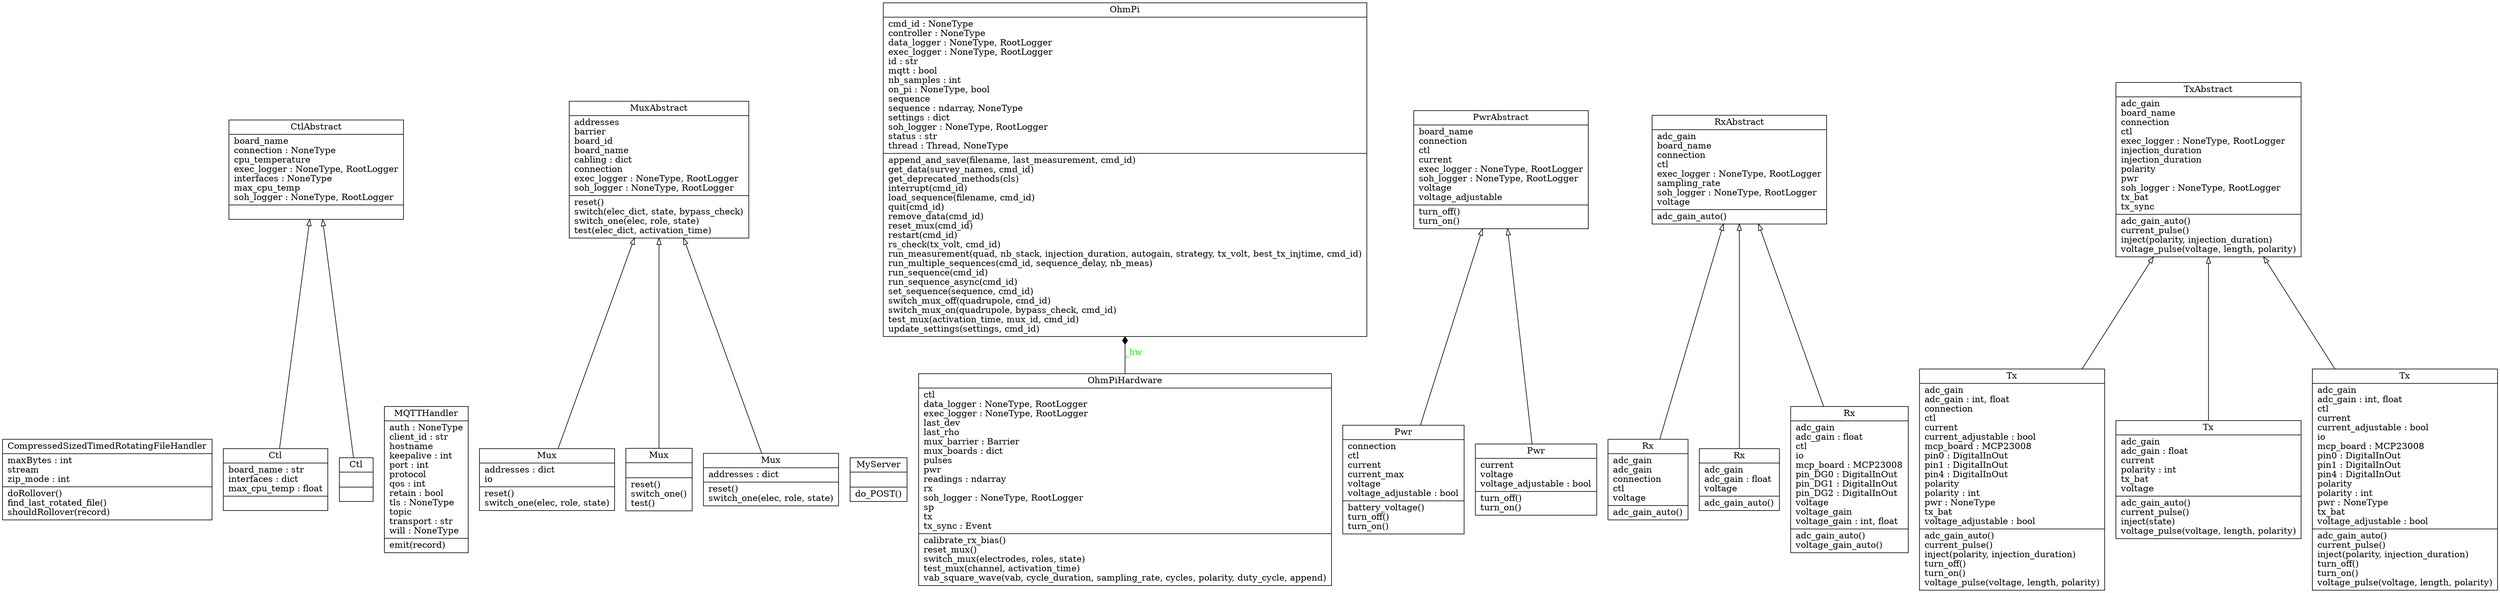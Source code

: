 digraph "classes_uml_ohmpi" {
charset="utf-8"
rankdir=BT
"0" [label="{CompressedSizedTimedRotatingFileHandler|maxBytes : int\lstream\lzip_mode : int\l|doRollover()\lfind_last_rotated_file()\lshouldRollover(record)\l}", shape="record"];
"1" [label="{Ctl|board_name : str\linterfaces : dict\lmax_cpu_temp : float\l|}", shape="record"];
"2" [label="{Ctl|\l|}", shape="record"];
"3" [label="{CtlAbstract|board_name\lconnection : NoneType\lcpu_temperature\lexec_logger : NoneType, RootLogger\linterfaces : NoneType\lmax_cpu_temp\lsoh_logger : NoneType, RootLogger\l|}", shape="record"];
"4" [label="{MQTTHandler|auth : NoneType\lclient_id : str\lhostname\lkeepalive : int\lport : int\lprotocol\lqos : int\lretain : bool\ltls : NoneType\ltopic\ltransport : str\lwill : NoneType\l|emit(record)\l}", shape="record"];
"5" [label="{Mux|addresses : dict\lio\l|reset()\lswitch_one(elec, role, state)\l}", shape="record"];
"6" [label="{Mux|\l|reset()\lswitch_one()\ltest()\l}", shape="record"];
"7" [label="{Mux|addresses : dict\l|reset()\lswitch_one(elec, role, state)\l}", shape="record"];
"8" [label="{MuxAbstract|addresses\lbarrier\lboard_id\lboard_name\lcabling : dict\lconnection\lexec_logger : NoneType, RootLogger\lsoh_logger : NoneType, RootLogger\l|reset()\lswitch(elec_dict, state, bypass_check)\lswitch_one(elec, role, state)\ltest(elec_dict, activation_time)\l}", shape="record"];
"9" [label="{MyServer|\l|do_POST()\l}", shape="record"];
"10" [label="{OhmPi|cmd_id : NoneType\lcontroller : NoneType\ldata_logger : NoneType, RootLogger\lexec_logger : NoneType, RootLogger\lid : str\lmqtt : bool\lnb_samples : int\lon_pi : NoneType, bool\lsequence\lsequence : ndarray, NoneType\lsettings : dict\lsoh_logger : NoneType, RootLogger\lstatus : str\lthread : Thread, NoneType\l|append_and_save(filename, last_measurement, cmd_id)\lget_data(survey_names, cmd_id)\lget_deprecated_methods(cls)\linterrupt(cmd_id)\lload_sequence(filename, cmd_id)\lquit(cmd_id)\lremove_data(cmd_id)\lreset_mux(cmd_id)\lrestart(cmd_id)\lrs_check(tx_volt, cmd_id)\lrun_measurement(quad, nb_stack, injection_duration, autogain, strategy, tx_volt, best_tx_injtime, cmd_id)\lrun_multiple_sequences(cmd_id, sequence_delay, nb_meas)\lrun_sequence(cmd_id)\lrun_sequence_async(cmd_id)\lset_sequence(sequence, cmd_id)\lswitch_mux_off(quadrupole, cmd_id)\lswitch_mux_on(quadrupole, bypass_check, cmd_id)\ltest_mux(activation_time, mux_id, cmd_id)\lupdate_settings(settings, cmd_id)\l}", shape="record"];
"11" [label="{OhmPiHardware|ctl\ldata_logger : NoneType, RootLogger\lexec_logger : NoneType, RootLogger\llast_dev\llast_rho\lmux_barrier : Barrier\lmux_boards : dict\lpulses\lpwr\lreadings : ndarray\lrx\lsoh_logger : NoneType, RootLogger\lsp\ltx\ltx_sync : Event\l|calibrate_rx_bias()\lreset_mux()\lswitch_mux(electrodes, roles, state)\ltest_mux(channel, activation_time)\lvab_square_wave(vab, cycle_duration, sampling_rate, cycles, polarity, duty_cycle, append)\l}", shape="record"];
"12" [label="{Pwr|connection\lctl\lcurrent\lcurrent_max\lvoltage\lvoltage_adjustable : bool\l|battery_voltage()\lturn_off()\lturn_on()\l}", shape="record"];
"13" [label="{Pwr|current\lvoltage\lvoltage_adjustable : bool\l|turn_off()\lturn_on()\l}", shape="record"];
"14" [label="{PwrAbstract|board_name\lconnection\lctl\lcurrent\lexec_logger : NoneType, RootLogger\lsoh_logger : NoneType, RootLogger\lvoltage\lvoltage_adjustable\l|turn_off()\lturn_on()\l}", shape="record"];
"15" [label="{Rx|adc_gain\ladc_gain\lconnection\lctl\lvoltage\l|adc_gain_auto()\l}", shape="record"];
"16" [label="{Rx|adc_gain\ladc_gain : float\lvoltage\l|adc_gain_auto()\l}", shape="record"];
"17" [label="{Rx|adc_gain\ladc_gain : float\lctl\lio\lmcp_board : MCP23008\lpin_DG0 : DigitalInOut\lpin_DG1 : DigitalInOut\lpin_DG2 : DigitalInOut\lvoltage\lvoltage_gain\lvoltage_gain : int, float\l|adc_gain_auto()\lvoltage_gain_auto()\l}", shape="record"];
"18" [label="{RxAbstract|adc_gain\lboard_name\lconnection\lctl\lexec_logger : NoneType, RootLogger\lsampling_rate\lsoh_logger : NoneType, RootLogger\lvoltage\l|adc_gain_auto()\l}", shape="record"];
"19" [label="{Tx|adc_gain\ladc_gain : int, float\lconnection\lctl\lcurrent\lcurrent_adjustable : bool\lmcp_board : MCP23008\lpin0 : DigitalInOut\lpin1 : DigitalInOut\lpin4 : DigitalInOut\lpolarity\lpolarity : int\lpwr : NoneType\ltx_bat\lvoltage_adjustable : bool\l|adc_gain_auto()\lcurrent_pulse()\linject(polarity, injection_duration)\lturn_off()\lturn_on()\lvoltage_pulse(voltage, length, polarity)\l}", shape="record"];
"20" [label="{Tx|adc_gain\ladc_gain : float\lcurrent\lpolarity : int\ltx_bat\lvoltage\l|adc_gain_auto()\lcurrent_pulse()\linject(state)\lvoltage_pulse(voltage, length, polarity)\l}", shape="record"];
"21" [label="{Tx|adc_gain\ladc_gain : int, float\lctl\lcurrent\lcurrent_adjustable : bool\lio\lmcp_board : MCP23008\lpin0 : DigitalInOut\lpin1 : DigitalInOut\lpin4 : DigitalInOut\lpolarity\lpolarity : int\lpwr : NoneType\ltx_bat\lvoltage_adjustable : bool\l|adc_gain_auto()\lcurrent_pulse()\linject(polarity, injection_duration)\lturn_off()\lturn_on()\lvoltage_pulse(voltage, length, polarity)\l}", shape="record"];
"22" [label="{TxAbstract|adc_gain\lboard_name\lconnection\lctl\lexec_logger : NoneType, RootLogger\linjection_duration\linjection_duration\lpolarity\lpwr\lsoh_logger : NoneType, RootLogger\ltx_bat\ltx_sync\l|adc_gain_auto()\lcurrent_pulse()\linject(polarity, injection_duration)\lvoltage_pulse(voltage, length, polarity)\l}", shape="record"];
"1" -> "3" [arrowhead="empty", arrowtail="none"];
"2" -> "3" [arrowhead="empty", arrowtail="none"];
"5" -> "8" [arrowhead="empty", arrowtail="none"];
"6" -> "8" [arrowhead="empty", arrowtail="none"];
"7" -> "8" [arrowhead="empty", arrowtail="none"];
"12" -> "14" [arrowhead="empty", arrowtail="none"];
"13" -> "14" [arrowhead="empty", arrowtail="none"];
"15" -> "18" [arrowhead="empty", arrowtail="none"];
"16" -> "18" [arrowhead="empty", arrowtail="none"];
"17" -> "18" [arrowhead="empty", arrowtail="none"];
"19" -> "22" [arrowhead="empty", arrowtail="none"];
"20" -> "22" [arrowhead="empty", arrowtail="none"];
"21" -> "22" [arrowhead="empty", arrowtail="none"];
"11" -> "10" [arrowhead="diamond", arrowtail="none", fontcolor="green", label="_hw", style="solid"];
}
